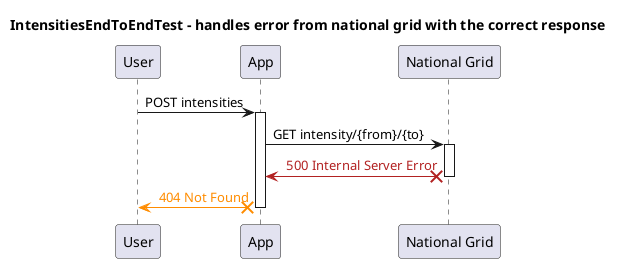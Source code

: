 @startuml
title IntensitiesEndToEndTest - handles error from national grid with the correct response
participant "User"
participant "App"
participant "National Grid"
"User" -> "App": POST intensities
activate "App"
"App" -> "National Grid": GET intensity/{from}/{to}
activate "National Grid"

"National Grid" X-[#FireBrick]> "App": <color:FireBrick> 500 Internal Server Error
deactivate "National Grid"
"App" X-[#DarkOrange]> "User": <color:DarkOrange> 404 Not Found
deactivate "App"
@enduml